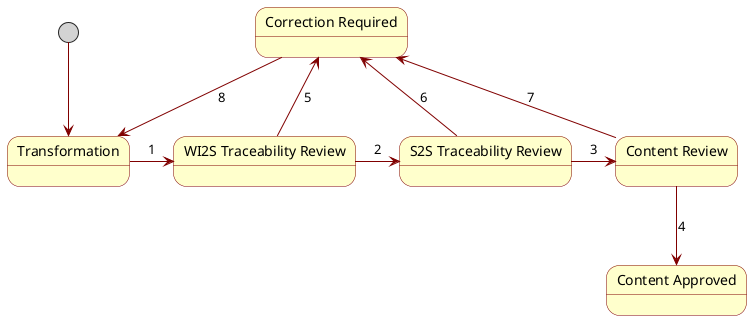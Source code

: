 @startuml
<style>
stateDiagram{
    arrow {
        LineColor Maroon
    }
    start{
        BackgroundColor LightGrey
    }
}
</style>
skinparam State {
  BackgroundColor Business
  BorderColor Maroon
  FontColor black
}
state "Transformation" as TR
state "WI2S Traceability Review" as WTR
state "S2S Traceability Review" as STR
state "Content Review" as CR
state "Content Approved" as CA
state "Correction Required" as COR

[*] -down-> TR
COR -right-> TR: 8
TR -> WTR: 1
WTR -> STR: 2
STR -> CR: 3
CR -down-> CA: 4

WTR --> COR: 5
STR -> COR: 6
CR -> COR: 7


@enduml